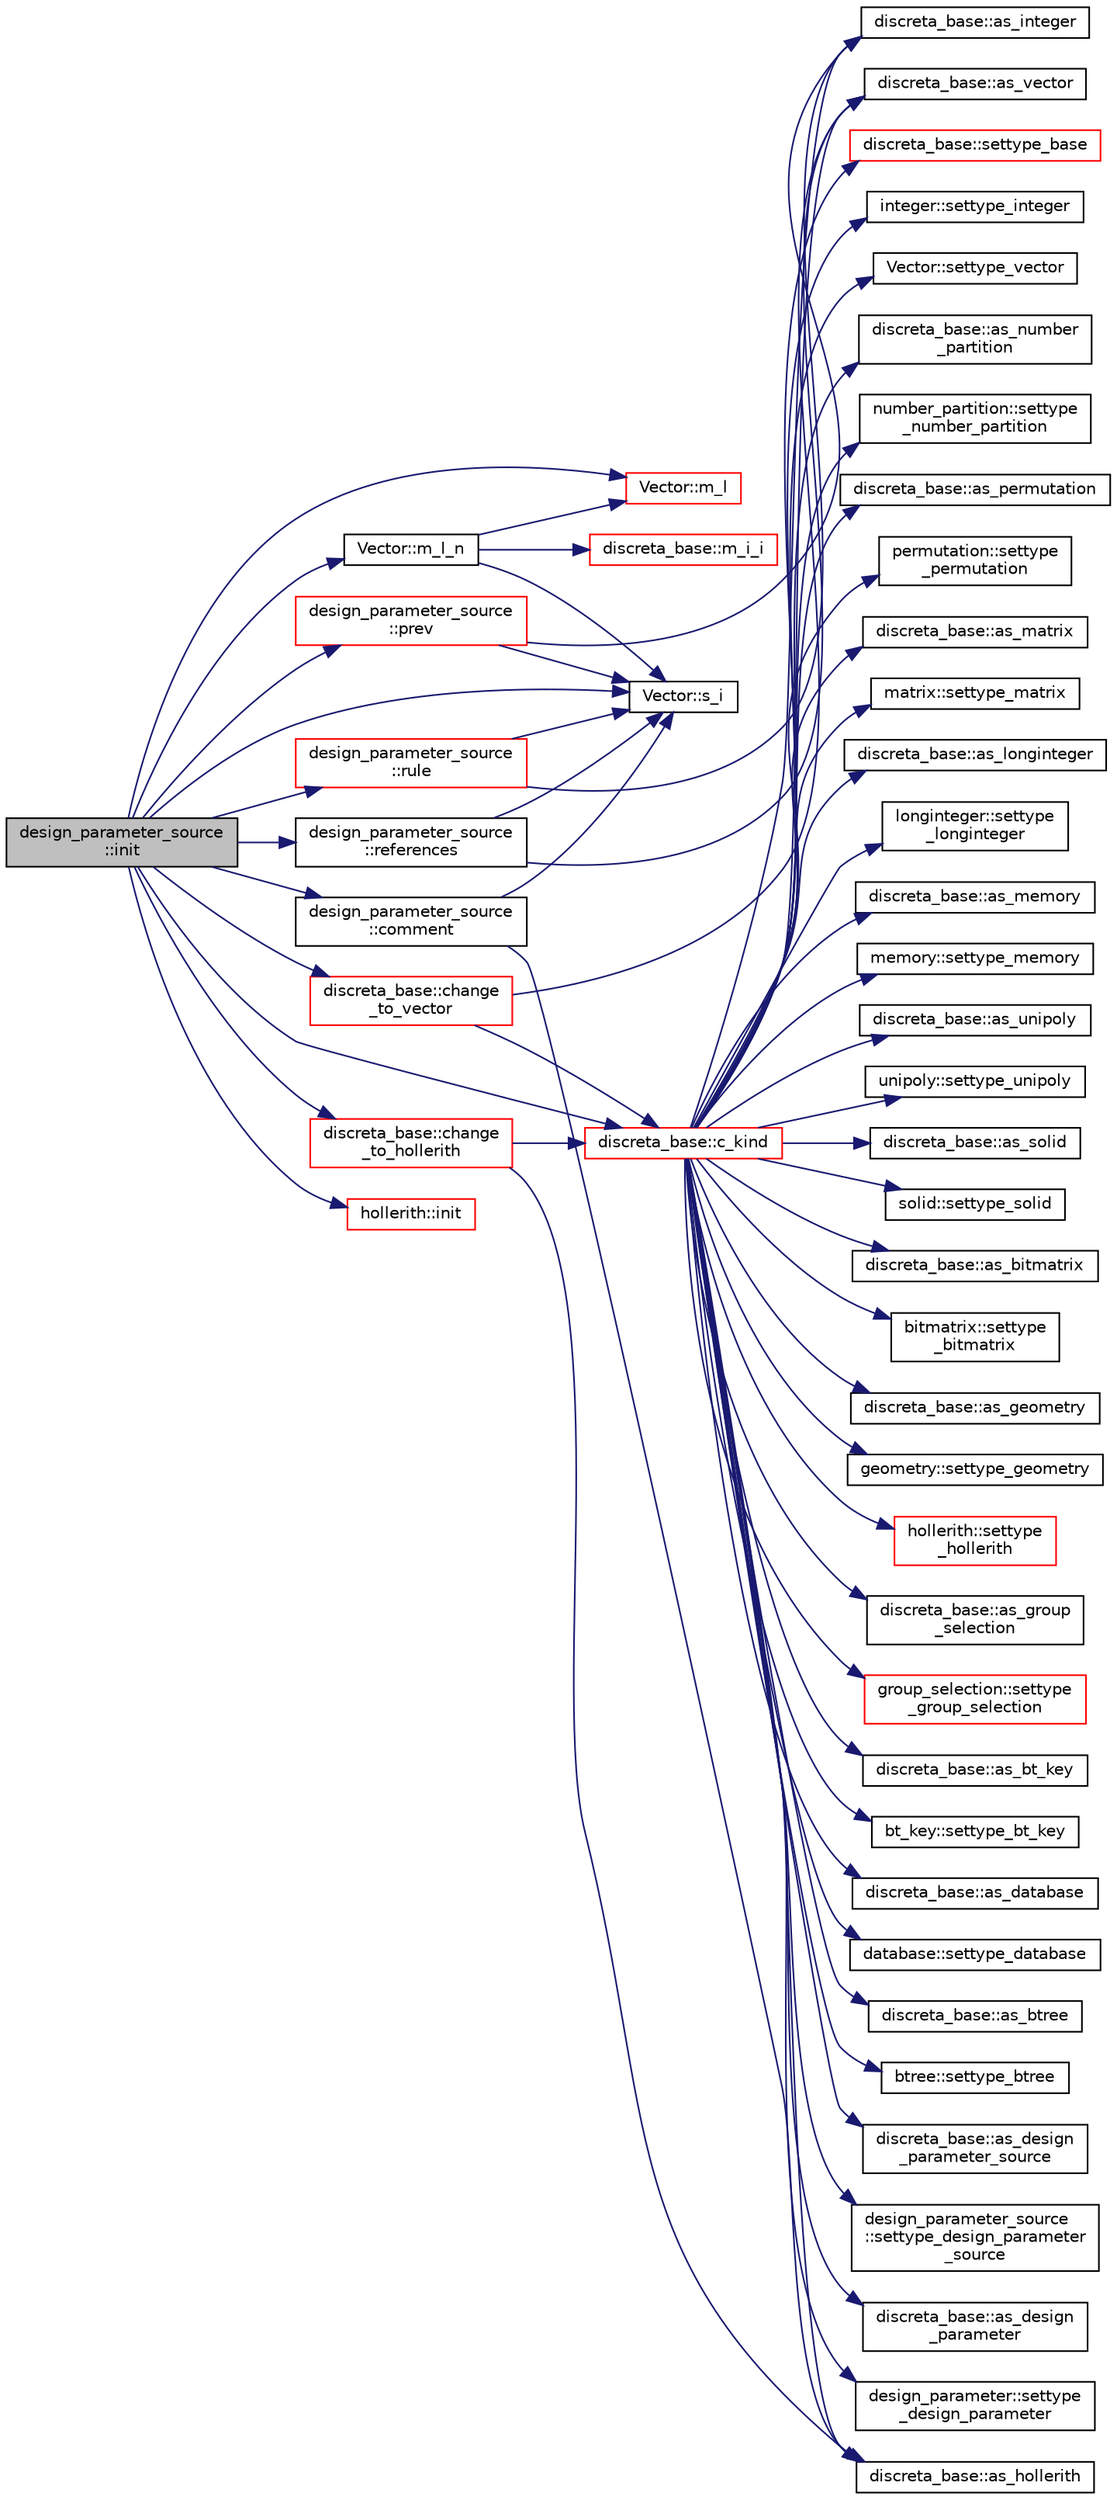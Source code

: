 digraph "design_parameter_source::init"
{
  edge [fontname="Helvetica",fontsize="10",labelfontname="Helvetica",labelfontsize="10"];
  node [fontname="Helvetica",fontsize="10",shape=record];
  rankdir="LR";
  Node505 [label="design_parameter_source\l::init",height=0.2,width=0.4,color="black", fillcolor="grey75", style="filled", fontcolor="black"];
  Node505 -> Node506 [color="midnightblue",fontsize="10",style="solid",fontname="Helvetica"];
  Node506 [label="Vector::m_l_n",height=0.2,width=0.4,color="black", fillcolor="white", style="filled",URL="$d5/db2/class_vector.html#a5c7c126e6266ecdc832c5ce5bc1cca2f"];
  Node506 -> Node507 [color="midnightblue",fontsize="10",style="solid",fontname="Helvetica"];
  Node507 [label="Vector::m_l",height=0.2,width=0.4,color="red", fillcolor="white", style="filled",URL="$d5/db2/class_vector.html#a00f5520c2a6b4f5282a1a8bcf8ea74eb"];
  Node506 -> Node557 [color="midnightblue",fontsize="10",style="solid",fontname="Helvetica"];
  Node557 [label="Vector::s_i",height=0.2,width=0.4,color="black", fillcolor="white", style="filled",URL="$d5/db2/class_vector.html#a1c4fe1752523df8119f70dd550244871"];
  Node506 -> Node558 [color="midnightblue",fontsize="10",style="solid",fontname="Helvetica"];
  Node558 [label="discreta_base::m_i_i",height=0.2,width=0.4,color="red", fillcolor="white", style="filled",URL="$d7/d71/classdiscreta__base.html#aa231464a9d4bc233f66608021c9ad997"];
  Node505 -> Node560 [color="midnightblue",fontsize="10",style="solid",fontname="Helvetica"];
  Node560 [label="discreta_base::c_kind",height=0.2,width=0.4,color="red", fillcolor="white", style="filled",URL="$d7/d71/classdiscreta__base.html#adc2ff61589c2d083688e7a43f333cb62"];
  Node560 -> Node561 [color="midnightblue",fontsize="10",style="solid",fontname="Helvetica"];
  Node561 [label="discreta_base::settype_base",height=0.2,width=0.4,color="red", fillcolor="white", style="filled",URL="$d7/d71/classdiscreta__base.html#a4f42899a89447d1c3993ea07c38f8ad4"];
  Node560 -> Node517 [color="midnightblue",fontsize="10",style="solid",fontname="Helvetica"];
  Node517 [label="discreta_base::as_integer",height=0.2,width=0.4,color="black", fillcolor="white", style="filled",URL="$d7/d71/classdiscreta__base.html#a00d7691eaf874fd283d942692fe8dd26"];
  Node560 -> Node562 [color="midnightblue",fontsize="10",style="solid",fontname="Helvetica"];
  Node562 [label="integer::settype_integer",height=0.2,width=0.4,color="black", fillcolor="white", style="filled",URL="$d0/de5/classinteger.html#a6265c65ef311229acd513d748faba796"];
  Node560 -> Node519 [color="midnightblue",fontsize="10",style="solid",fontname="Helvetica"];
  Node519 [label="discreta_base::as_vector",height=0.2,width=0.4,color="black", fillcolor="white", style="filled",URL="$d7/d71/classdiscreta__base.html#a7bdd6cae39c380b128ee9e17e42cf020"];
  Node560 -> Node563 [color="midnightblue",fontsize="10",style="solid",fontname="Helvetica"];
  Node563 [label="Vector::settype_vector",height=0.2,width=0.4,color="black", fillcolor="white", style="filled",URL="$d5/db2/class_vector.html#a34e0d00b18c051f23904a8429fa6c8b4"];
  Node560 -> Node522 [color="midnightblue",fontsize="10",style="solid",fontname="Helvetica"];
  Node522 [label="discreta_base::as_number\l_partition",height=0.2,width=0.4,color="black", fillcolor="white", style="filled",URL="$d7/d71/classdiscreta__base.html#a307aa09de0e925d46697707968ffab00"];
  Node560 -> Node564 [color="midnightblue",fontsize="10",style="solid",fontname="Helvetica"];
  Node564 [label="number_partition::settype\l_number_partition",height=0.2,width=0.4,color="black", fillcolor="white", style="filled",URL="$df/d50/classnumber__partition.html#a3aaec1b557758f643ffc8555bbc358be"];
  Node560 -> Node524 [color="midnightblue",fontsize="10",style="solid",fontname="Helvetica"];
  Node524 [label="discreta_base::as_permutation",height=0.2,width=0.4,color="black", fillcolor="white", style="filled",URL="$d7/d71/classdiscreta__base.html#aa4e72f36a82984239b12ae831e131098"];
  Node560 -> Node565 [color="midnightblue",fontsize="10",style="solid",fontname="Helvetica"];
  Node565 [label="permutation::settype\l_permutation",height=0.2,width=0.4,color="black", fillcolor="white", style="filled",URL="$d0/d08/classpermutation.html#af1eea29f86195cede9562e444664c28c"];
  Node560 -> Node526 [color="midnightblue",fontsize="10",style="solid",fontname="Helvetica"];
  Node526 [label="discreta_base::as_matrix",height=0.2,width=0.4,color="black", fillcolor="white", style="filled",URL="$d7/d71/classdiscreta__base.html#ae4d7f56d917a4707b838fbffde6467ff"];
  Node560 -> Node566 [color="midnightblue",fontsize="10",style="solid",fontname="Helvetica"];
  Node566 [label="matrix::settype_matrix",height=0.2,width=0.4,color="black", fillcolor="white", style="filled",URL="$d1/d8d/classmatrix.html#a1780283a64a789e4084d792683d276bb"];
  Node560 -> Node529 [color="midnightblue",fontsize="10",style="solid",fontname="Helvetica"];
  Node529 [label="discreta_base::as_longinteger",height=0.2,width=0.4,color="black", fillcolor="white", style="filled",URL="$d7/d71/classdiscreta__base.html#a20a094639eb711b10c8694c51937f7cd"];
  Node560 -> Node567 [color="midnightblue",fontsize="10",style="solid",fontname="Helvetica"];
  Node567 [label="longinteger::settype\l_longinteger",height=0.2,width=0.4,color="black", fillcolor="white", style="filled",URL="$d3/d71/classlonginteger.html#ae5f811ece8df31b9ff114368a18e1dc5"];
  Node560 -> Node532 [color="midnightblue",fontsize="10",style="solid",fontname="Helvetica"];
  Node532 [label="discreta_base::as_memory",height=0.2,width=0.4,color="black", fillcolor="white", style="filled",URL="$d7/d71/classdiscreta__base.html#ad94b2d7dce0cd4fa22db57f6e79c4bd2"];
  Node560 -> Node568 [color="midnightblue",fontsize="10",style="solid",fontname="Helvetica"];
  Node568 [label="memory::settype_memory",height=0.2,width=0.4,color="black", fillcolor="white", style="filled",URL="$d8/d99/classmemory.html#a33aae277f9b8fe36b02e9d5da895451b"];
  Node560 -> Node534 [color="midnightblue",fontsize="10",style="solid",fontname="Helvetica"];
  Node534 [label="discreta_base::as_unipoly",height=0.2,width=0.4,color="black", fillcolor="white", style="filled",URL="$d7/d71/classdiscreta__base.html#ad50d8027f039fe5c2478cddb243adc9d"];
  Node560 -> Node569 [color="midnightblue",fontsize="10",style="solid",fontname="Helvetica"];
  Node569 [label="unipoly::settype_unipoly",height=0.2,width=0.4,color="black", fillcolor="white", style="filled",URL="$d1/d89/classunipoly.html#a8db854fcc85c5e1150b1f1b1c005c95b"];
  Node560 -> Node536 [color="midnightblue",fontsize="10",style="solid",fontname="Helvetica"];
  Node536 [label="discreta_base::as_solid",height=0.2,width=0.4,color="black", fillcolor="white", style="filled",URL="$d7/d71/classdiscreta__base.html#a1fc5f2b85ec97ab0a69dd64903c970a5"];
  Node560 -> Node570 [color="midnightblue",fontsize="10",style="solid",fontname="Helvetica"];
  Node570 [label="solid::settype_solid",height=0.2,width=0.4,color="black", fillcolor="white", style="filled",URL="$d8/def/classsolid.html#a775bd4821f75a8aee4ea3d4335ff90e0"];
  Node560 -> Node538 [color="midnightblue",fontsize="10",style="solid",fontname="Helvetica"];
  Node538 [label="discreta_base::as_bitmatrix",height=0.2,width=0.4,color="black", fillcolor="white", style="filled",URL="$d7/d71/classdiscreta__base.html#a071ad54ea8ef6c9d1d15f532e5a76df6"];
  Node560 -> Node571 [color="midnightblue",fontsize="10",style="solid",fontname="Helvetica"];
  Node571 [label="bitmatrix::settype\l_bitmatrix",height=0.2,width=0.4,color="black", fillcolor="white", style="filled",URL="$de/dc8/classbitmatrix.html#acb571d947f9526665ebbdc0ce3e2a973"];
  Node560 -> Node540 [color="midnightblue",fontsize="10",style="solid",fontname="Helvetica"];
  Node540 [label="discreta_base::as_geometry",height=0.2,width=0.4,color="black", fillcolor="white", style="filled",URL="$d7/d71/classdiscreta__base.html#a38fc7b4cdd830703e9d87354b79bc5c8"];
  Node560 -> Node572 [color="midnightblue",fontsize="10",style="solid",fontname="Helvetica"];
  Node572 [label="geometry::settype_geometry",height=0.2,width=0.4,color="black", fillcolor="white", style="filled",URL="$da/d44/classgeometry.html#ab4a336baba6a3f56f5ffa053a5be5ba7"];
  Node560 -> Node542 [color="midnightblue",fontsize="10",style="solid",fontname="Helvetica"];
  Node542 [label="discreta_base::as_hollerith",height=0.2,width=0.4,color="black", fillcolor="white", style="filled",URL="$d7/d71/classdiscreta__base.html#a3e66f82711f314710107e2f29e589690"];
  Node560 -> Node573 [color="midnightblue",fontsize="10",style="solid",fontname="Helvetica"];
  Node573 [label="hollerith::settype\l_hollerith",height=0.2,width=0.4,color="red", fillcolor="white", style="filled",URL="$d8/d99/classhollerith.html#a23bbd4acfc88a0e90f1245f243f51f76"];
  Node560 -> Node544 [color="midnightblue",fontsize="10",style="solid",fontname="Helvetica"];
  Node544 [label="discreta_base::as_group\l_selection",height=0.2,width=0.4,color="black", fillcolor="white", style="filled",URL="$d7/d71/classdiscreta__base.html#aae1bac4883c567718bef9fb610abbdc8"];
  Node560 -> Node575 [color="midnightblue",fontsize="10",style="solid",fontname="Helvetica"];
  Node575 [label="group_selection::settype\l_group_selection",height=0.2,width=0.4,color="red", fillcolor="white", style="filled",URL="$d6/db0/classgroup__selection.html#a015ed73b7b8d784bedd4d11ac1fc0ec1"];
  Node560 -> Node546 [color="midnightblue",fontsize="10",style="solid",fontname="Helvetica"];
  Node546 [label="discreta_base::as_bt_key",height=0.2,width=0.4,color="black", fillcolor="white", style="filled",URL="$d7/d71/classdiscreta__base.html#a2734c6e08dca17cf6588bd5064ec1b9f"];
  Node560 -> Node577 [color="midnightblue",fontsize="10",style="solid",fontname="Helvetica"];
  Node577 [label="bt_key::settype_bt_key",height=0.2,width=0.4,color="black", fillcolor="white", style="filled",URL="$d1/de5/classbt__key.html#a352bb10beb7c789d8d29373035824800"];
  Node560 -> Node548 [color="midnightblue",fontsize="10",style="solid",fontname="Helvetica"];
  Node548 [label="discreta_base::as_database",height=0.2,width=0.4,color="black", fillcolor="white", style="filled",URL="$d7/d71/classdiscreta__base.html#ab055d39d58210a2b03ba3d33703b09a9"];
  Node560 -> Node578 [color="midnightblue",fontsize="10",style="solid",fontname="Helvetica"];
  Node578 [label="database::settype_database",height=0.2,width=0.4,color="black", fillcolor="white", style="filled",URL="$db/d72/classdatabase.html#a014639aa001462e480eb1f3984839b72"];
  Node560 -> Node550 [color="midnightblue",fontsize="10",style="solid",fontname="Helvetica"];
  Node550 [label="discreta_base::as_btree",height=0.2,width=0.4,color="black", fillcolor="white", style="filled",URL="$d7/d71/classdiscreta__base.html#a78e76674cef2ec113c17989c11288778"];
  Node560 -> Node579 [color="midnightblue",fontsize="10",style="solid",fontname="Helvetica"];
  Node579 [label="btree::settype_btree",height=0.2,width=0.4,color="black", fillcolor="white", style="filled",URL="$dd/db0/classbtree.html#a5a1b9773c848908a6050cc733d2d9780"];
  Node560 -> Node552 [color="midnightblue",fontsize="10",style="solid",fontname="Helvetica"];
  Node552 [label="discreta_base::as_design\l_parameter_source",height=0.2,width=0.4,color="black", fillcolor="white", style="filled",URL="$d7/d71/classdiscreta__base.html#a59cbf837c6582ded5bc586265d13d81a"];
  Node560 -> Node580 [color="midnightblue",fontsize="10",style="solid",fontname="Helvetica"];
  Node580 [label="design_parameter_source\l::settype_design_parameter\l_source",height=0.2,width=0.4,color="black", fillcolor="white", style="filled",URL="$df/d4b/classdesign__parameter__source.html#a3af3b851df87bd1661fb9c9ce18822c8"];
  Node560 -> Node554 [color="midnightblue",fontsize="10",style="solid",fontname="Helvetica"];
  Node554 [label="discreta_base::as_design\l_parameter",height=0.2,width=0.4,color="black", fillcolor="white", style="filled",URL="$d7/d71/classdiscreta__base.html#aab24ff38ea1c5471ab3de42e014d0f2a"];
  Node560 -> Node581 [color="midnightblue",fontsize="10",style="solid",fontname="Helvetica"];
  Node581 [label="design_parameter::settype\l_design_parameter",height=0.2,width=0.4,color="black", fillcolor="white", style="filled",URL="$da/d94/classdesign__parameter.html#a8b19d277f2b7d09c2531a527dfc0359e"];
  Node505 -> Node583 [color="midnightblue",fontsize="10",style="solid",fontname="Helvetica"];
  Node583 [label="design_parameter_source\l::prev",height=0.2,width=0.4,color="red", fillcolor="white", style="filled",URL="$df/d4b/classdesign__parameter__source.html#a886ad5916d9f3689afd6bda66a22cf7d"];
  Node583 -> Node557 [color="midnightblue",fontsize="10",style="solid",fontname="Helvetica"];
  Node583 -> Node517 [color="midnightblue",fontsize="10",style="solid",fontname="Helvetica"];
  Node505 -> Node585 [color="midnightblue",fontsize="10",style="solid",fontname="Helvetica"];
  Node585 [label="design_parameter_source\l::rule",height=0.2,width=0.4,color="red", fillcolor="white", style="filled",URL="$df/d4b/classdesign__parameter__source.html#a8e9f2810222797d8cad1fc682bc447a3"];
  Node585 -> Node557 [color="midnightblue",fontsize="10",style="solid",fontname="Helvetica"];
  Node585 -> Node517 [color="midnightblue",fontsize="10",style="solid",fontname="Helvetica"];
  Node505 -> Node557 [color="midnightblue",fontsize="10",style="solid",fontname="Helvetica"];
  Node505 -> Node586 [color="midnightblue",fontsize="10",style="solid",fontname="Helvetica"];
  Node586 [label="discreta_base::change\l_to_hollerith",height=0.2,width=0.4,color="red", fillcolor="white", style="filled",URL="$d7/d71/classdiscreta__base.html#a10f410adc814d4568e3b0f84550c4ca1"];
  Node586 -> Node560 [color="midnightblue",fontsize="10",style="solid",fontname="Helvetica"];
  Node586 -> Node542 [color="midnightblue",fontsize="10",style="solid",fontname="Helvetica"];
  Node505 -> Node587 [color="midnightblue",fontsize="10",style="solid",fontname="Helvetica"];
  Node587 [label="discreta_base::change\l_to_vector",height=0.2,width=0.4,color="red", fillcolor="white", style="filled",URL="$d7/d71/classdiscreta__base.html#a66186d19c55ad54af11e2a040a763c38"];
  Node587 -> Node560 [color="midnightblue",fontsize="10",style="solid",fontname="Helvetica"];
  Node587 -> Node519 [color="midnightblue",fontsize="10",style="solid",fontname="Helvetica"];
  Node505 -> Node588 [color="midnightblue",fontsize="10",style="solid",fontname="Helvetica"];
  Node588 [label="design_parameter_source\l::comment",height=0.2,width=0.4,color="black", fillcolor="white", style="filled",URL="$df/d4b/classdesign__parameter__source.html#ae34592d2aebfff0766c1605cd4a896ba"];
  Node588 -> Node557 [color="midnightblue",fontsize="10",style="solid",fontname="Helvetica"];
  Node588 -> Node542 [color="midnightblue",fontsize="10",style="solid",fontname="Helvetica"];
  Node505 -> Node589 [color="midnightblue",fontsize="10",style="solid",fontname="Helvetica"];
  Node589 [label="hollerith::init",height=0.2,width=0.4,color="red", fillcolor="white", style="filled",URL="$d8/d99/classhollerith.html#af51ae7b943056db367f3c205a5a1cc4b"];
  Node505 -> Node590 [color="midnightblue",fontsize="10",style="solid",fontname="Helvetica"];
  Node590 [label="design_parameter_source\l::references",height=0.2,width=0.4,color="black", fillcolor="white", style="filled",URL="$df/d4b/classdesign__parameter__source.html#a012c498e42726a45397509d9c2fadf64"];
  Node590 -> Node557 [color="midnightblue",fontsize="10",style="solid",fontname="Helvetica"];
  Node590 -> Node519 [color="midnightblue",fontsize="10",style="solid",fontname="Helvetica"];
  Node505 -> Node507 [color="midnightblue",fontsize="10",style="solid",fontname="Helvetica"];
}
